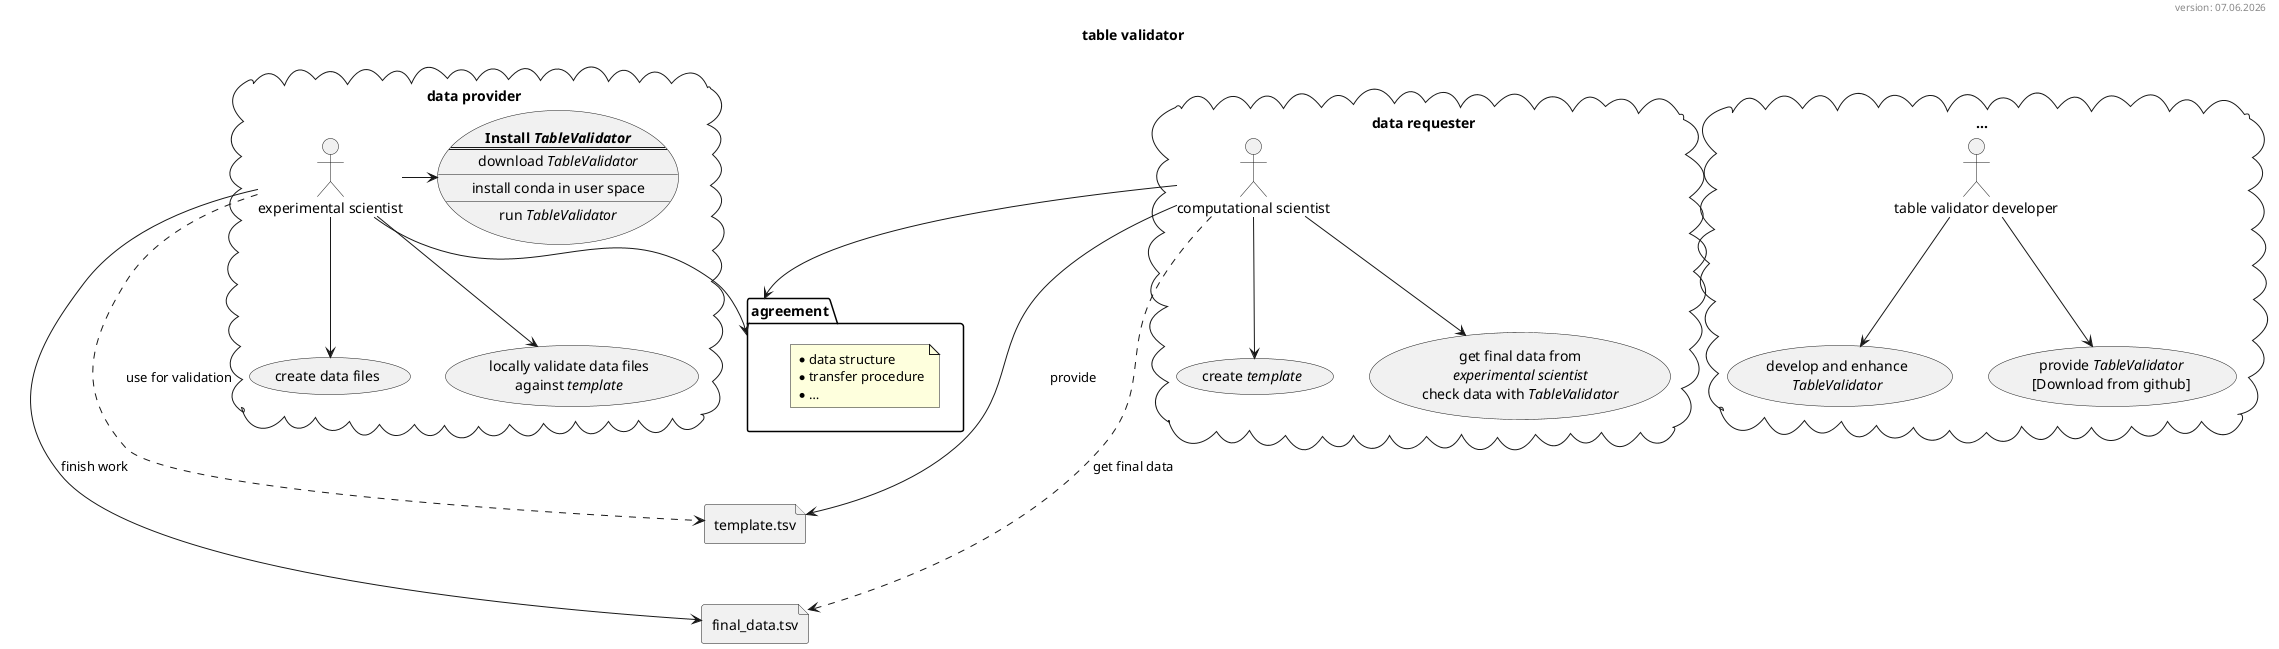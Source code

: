 @startuml

skinparam shadowing false
'scale 3/5

title: table validator
header version: %date("dd.MM.yyyy")


cloud "…" {
    actor "table validator developer" as developer
    developer --> (develop and enhance\n//TableValidator//)
    developer --> (provide //TableValidator//\n[Download from github])
}
cloud "data requester" {
    actor "computational scientist" as requester
    requester --> (create //template//)
    requester --> (get final data from\n//experimental scientist//\ncheck data with //TableValidator//)
}

package "agreement" as agreement {
    note as n_agreement
        * data structure
        * transfer procedure
        * …
    end note
}

file "template.tsv" as template

file "final_data.tsv" as final

cloud "data provider" {
    actor "experimental scientist" as user

    usecase install as "**Install //TableValidator//**
                    ==
                    download //TableValidator//
                    __
                    install conda in user space
                    __
                    run //TableValidator//"


    user -> install
    user --> (create data files)
    user --> (locally validate data files\nagainst //template//)
}

requester --> agreement
user --> agreement

requester --> template : provide
user ..> template : use for validation

user --> final : finish work
requester ..> final : get final data

agreement -[hidden]- template
template -[hidden]- final

@enduml
